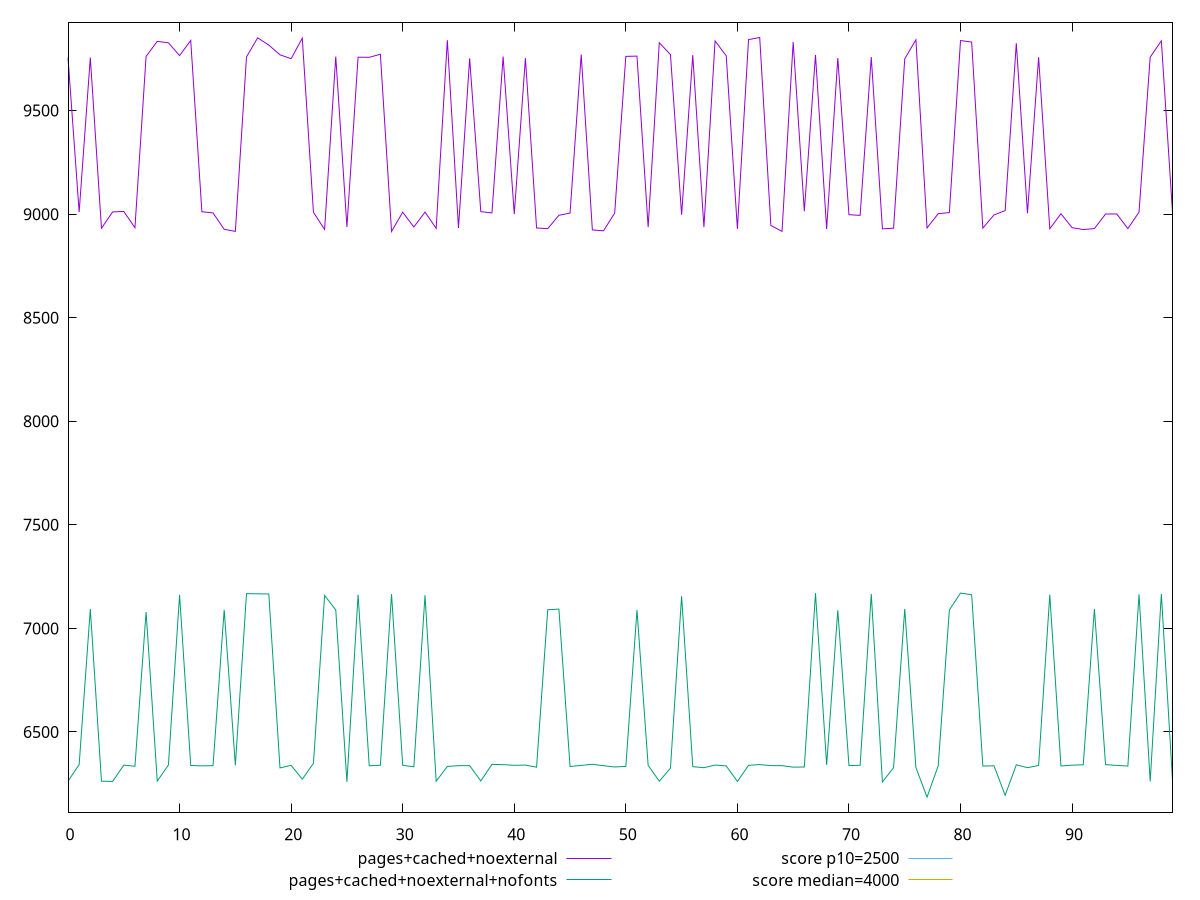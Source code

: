 reset

$pagesCachedNoexternal <<EOF
0 9756.529750000002
1 9010.112100000002
2 9756.24605
3 8932.2687
4 9010.9823
5 9013.002349999999
6 8934.683849999998
7 9761.836000000001
8 9834.497000000001
9 9827.346149999998
10 9765.695000000003
11 9838.758600000001
12 9011.911600000001
13 9005.911200000002
14 8926.978350000003
15 8916.952650000003
16 9759.196000000004
17 9851.568249999998
18 9816.318700000003
19 9769.40525
20 9750.639000000006
21 9849.889299999999
22 9009.0215
23 8926.40655
24 9760.605500000001
25 8938.353599999999
26 9757.89825
27 9757.329249999999
28 9772.125499999998
29 8916.46875
30 9009.4509
31 8938.081649999998
32 9010.0081
33 8931.641550000002
34 9839.993749999998
35 8933.440649999999
36 9752.462999999996
37 9012.200100000002
38 9006.030699999996
39 9760.810000000001
40 9000.387999999999
41 9753.301500000001
42 8933.30055
43 8930.22915
44 8994.617050000004
45 9005.109799999998
46 9770.485499999999
47 8923.9503
48 8919.587549999997
49 9005.29915
50 9761.827249999998
51 9763.212750000004
52 8937.4815
53 9827.794850000002
54 9770.440250000003
55 8997.06415
56 9767.599000000006
57 8937.4182
58 9836.395400000003
59 9764.5475
60 8929.046849999999
61 9842.866899999999
62 9853.073249999998
63 8945.5266
64 8916.837
65 9831.2357
66 9013.965299999998
67 9768.545749999997
68 8928.309150000001
69 9753.86725
70 8997.5754
71 8994.2236
72 9758.2385
73 8929.118250000001
74 8932.565400000001
75 9749.7595
76 9842.2691
77 8933.381249999999
78 9002.5956
79 9007.637050000001
80 9838.453699999998
81 9830.836099999999
82 8932.56915
83 8996.4536
84 9017.2796
85 9825.447400000001
86 9004.24325
87 9757.9545
88 8929.433400000002
89 9002.176099999999
90 8934.929850000002
91 8925.67785
92 8930.439449999998
93 9000.544700000002
94 9001.147549999998
95 8930.2683
96 9010.04525
97 9757.997
98 9837.0436
99 9009.7837
EOF

$pagesCachedNoexternalNofonts <<EOF
0 6262.7094000000025
1 6342.559099999999
2 7093.539500000001
3 6262.4967
4 6261.080300000001
5 6340.053700000002
6 6334.32885
7 7079.222500000001
8 6262.7536
9 6340.485000000002
10 7161.6764
11 6338.3391999999985
12 6336.2911
13 6337.2450499999995
14 7089.522999999999
15 6338.9945
16 7168.043250000002
17 7167.039350000001
18 7166.251150000002
19 6326.596850000002
20 6338.906950000002
21 6272.066699999999
22 6348.708000000002
23 7159.077449999999
24 7089.460999999999
25 6258.772150000001
26 7162.5551000000005
27 6336.8162
28 6339.332550000001
29 7165.213200000001
30 6339.154850000001
31 6331.92395
32 7160.6071
33 6262.187749999999
34 6333.663100000002
35 6337.355050000002
36 6337.575350000001
37 6263.468000000001
38 6343.47
39 6342.24595
40 6339.117100000001
41 6340.010099999999
42 6330.1126
43 7090.005499999999
44 7093.219999999999
45 6333.483049999998
46 6338.508850000001
47 6344.105150000001
48 6337.116349999999
49 6330.997700000002
50 6333.771999999998
51 7088.970500000001
52 6338.870650000001
53 6262.161499999998
54 6325.293100000002
55 7155.7186
56 6332.506100000001
57 6327.535350000002
58 6340.205349999999
59 6336.1475
60 6261.1968
61 6339.125550000001
62 6342.596949999999
63 6337.58115
64 6337.416999999998
65 6330.19
66 6330.825849999999
67 7170.085649999999
68 6341.018499999998
69 7087.647000000003
70 6337.680049999998
71 6339.139449999999
72 7166.701449999999
73 6258.8796
74 6327.505349999998
75 7094.146500000001
76 6328.4515
77 6185.3243
78 6336.750650000004
79 7088.966000000002
80 7170.52905
81 7162.435199999998
82 6335.290150000002
83 6336.580350000001
84 6194.440400000001
85 6341.343249999999
86 6327.675049999998
87 6338.2842
88 7162.8123
89 6335.905349999999
90 6339.8252999999995
91 6341.531199999999
92 7094.0525
93 6342.351050000001
94 6338.530000000001
95 6335.6775
96 7164.572100000001
97 6261.183950000001
98 7166.547549999999
99 6267.249200000001
EOF

set key outside below
set xrange [0:99]
set yrange [6111.9693210000005:9926.428228999997]
set trange [6111.9693210000005:9926.428228999997]
set terminal svg size 640, 520 enhanced background rgb 'white'
set output "report_00008_2021-01-22T20:58:29.167/largest-contentful-paint/comparison/line/5_vs_6.svg"

plot $pagesCachedNoexternal title "pages+cached+noexternal" with line, \
     $pagesCachedNoexternalNofonts title "pages+cached+noexternal+nofonts" with line, \
     2500 title "score p10=2500", \
     4000 title "score median=4000"

reset
